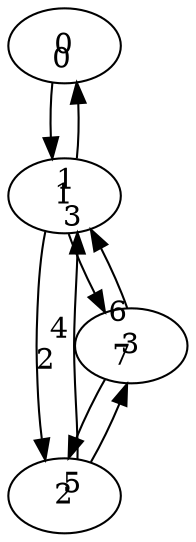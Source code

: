 digraph {
	0 [pos="0,0!"];
	1 [pos="2,0!"];
	2 [pos="3.5,-1!"];
	3 [pos="3.5,1!"];
	0 -> 1 [headlabel=0 labeldistance=4.75 labelangle=-10];
	1 -> 0 [headlabel=1 labeldistance=4.75 labelangle=-10];
	1 -> 2 [headlabel=2 labeldistance=4.75 labelangle=-10];
	1 -> 3 [headlabel=3 labeldistance=4.75 labelangle=-10];
	2 -> 1 [headlabel=4 labeldistance=4.75 labelangle=-10];
	2 -> 3 [headlabel=5 labeldistance=5.5 labelangle=-7];
	3 -> 1 [headlabel=6 labeldistance=4.25 labelangle=-10];
	3 -> 2 [headlabel=7 labeldistance=5.5 labelangle=-7];
}
